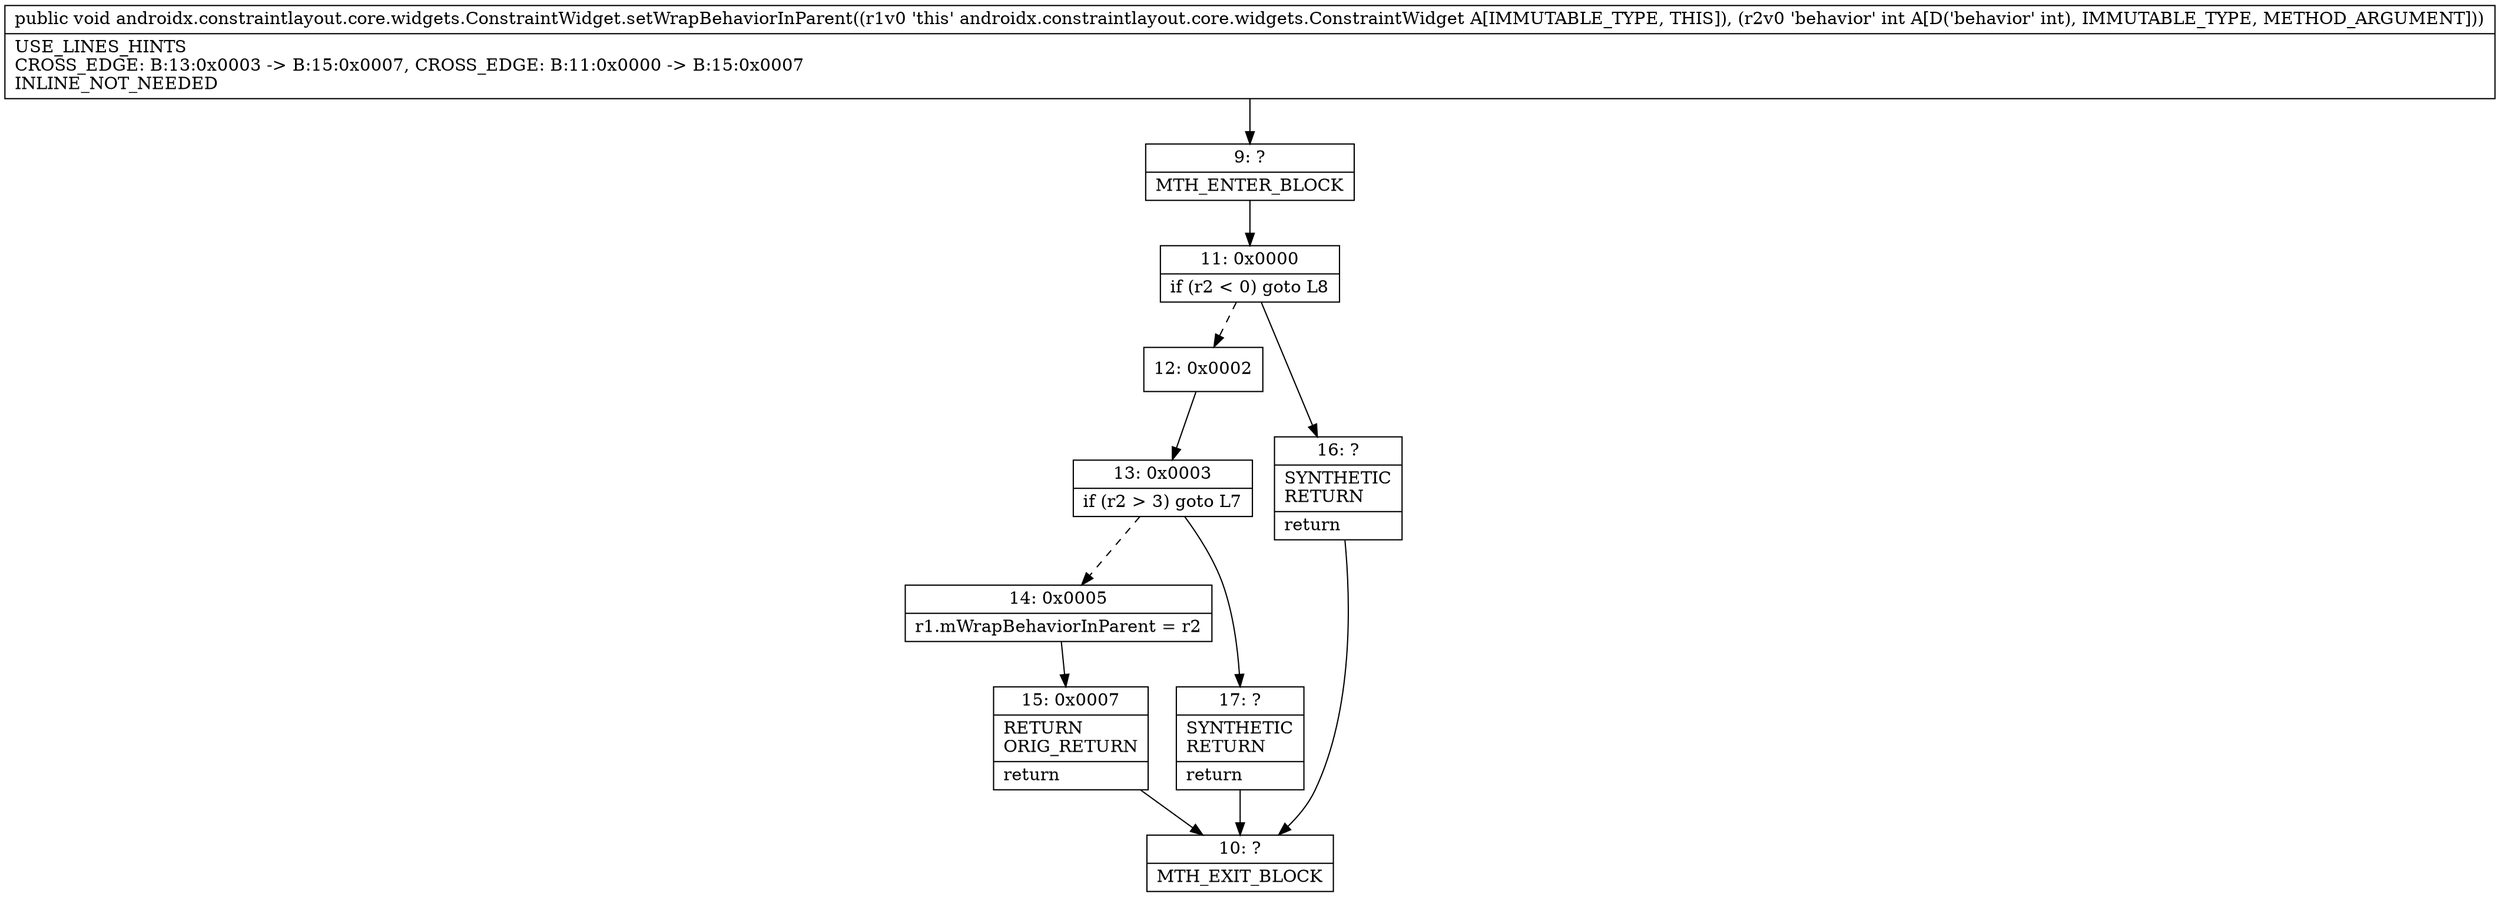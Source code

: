 digraph "CFG forandroidx.constraintlayout.core.widgets.ConstraintWidget.setWrapBehaviorInParent(I)V" {
Node_9 [shape=record,label="{9\:\ ?|MTH_ENTER_BLOCK\l}"];
Node_11 [shape=record,label="{11\:\ 0x0000|if (r2 \< 0) goto L8\l}"];
Node_12 [shape=record,label="{12\:\ 0x0002}"];
Node_13 [shape=record,label="{13\:\ 0x0003|if (r2 \> 3) goto L7\l}"];
Node_14 [shape=record,label="{14\:\ 0x0005|r1.mWrapBehaviorInParent = r2\l}"];
Node_15 [shape=record,label="{15\:\ 0x0007|RETURN\lORIG_RETURN\l|return\l}"];
Node_10 [shape=record,label="{10\:\ ?|MTH_EXIT_BLOCK\l}"];
Node_17 [shape=record,label="{17\:\ ?|SYNTHETIC\lRETURN\l|return\l}"];
Node_16 [shape=record,label="{16\:\ ?|SYNTHETIC\lRETURN\l|return\l}"];
MethodNode[shape=record,label="{public void androidx.constraintlayout.core.widgets.ConstraintWidget.setWrapBehaviorInParent((r1v0 'this' androidx.constraintlayout.core.widgets.ConstraintWidget A[IMMUTABLE_TYPE, THIS]), (r2v0 'behavior' int A[D('behavior' int), IMMUTABLE_TYPE, METHOD_ARGUMENT]))  | USE_LINES_HINTS\lCROSS_EDGE: B:13:0x0003 \-\> B:15:0x0007, CROSS_EDGE: B:11:0x0000 \-\> B:15:0x0007\lINLINE_NOT_NEEDED\l}"];
MethodNode -> Node_9;Node_9 -> Node_11;
Node_11 -> Node_12[style=dashed];
Node_11 -> Node_16;
Node_12 -> Node_13;
Node_13 -> Node_14[style=dashed];
Node_13 -> Node_17;
Node_14 -> Node_15;
Node_15 -> Node_10;
Node_17 -> Node_10;
Node_16 -> Node_10;
}

